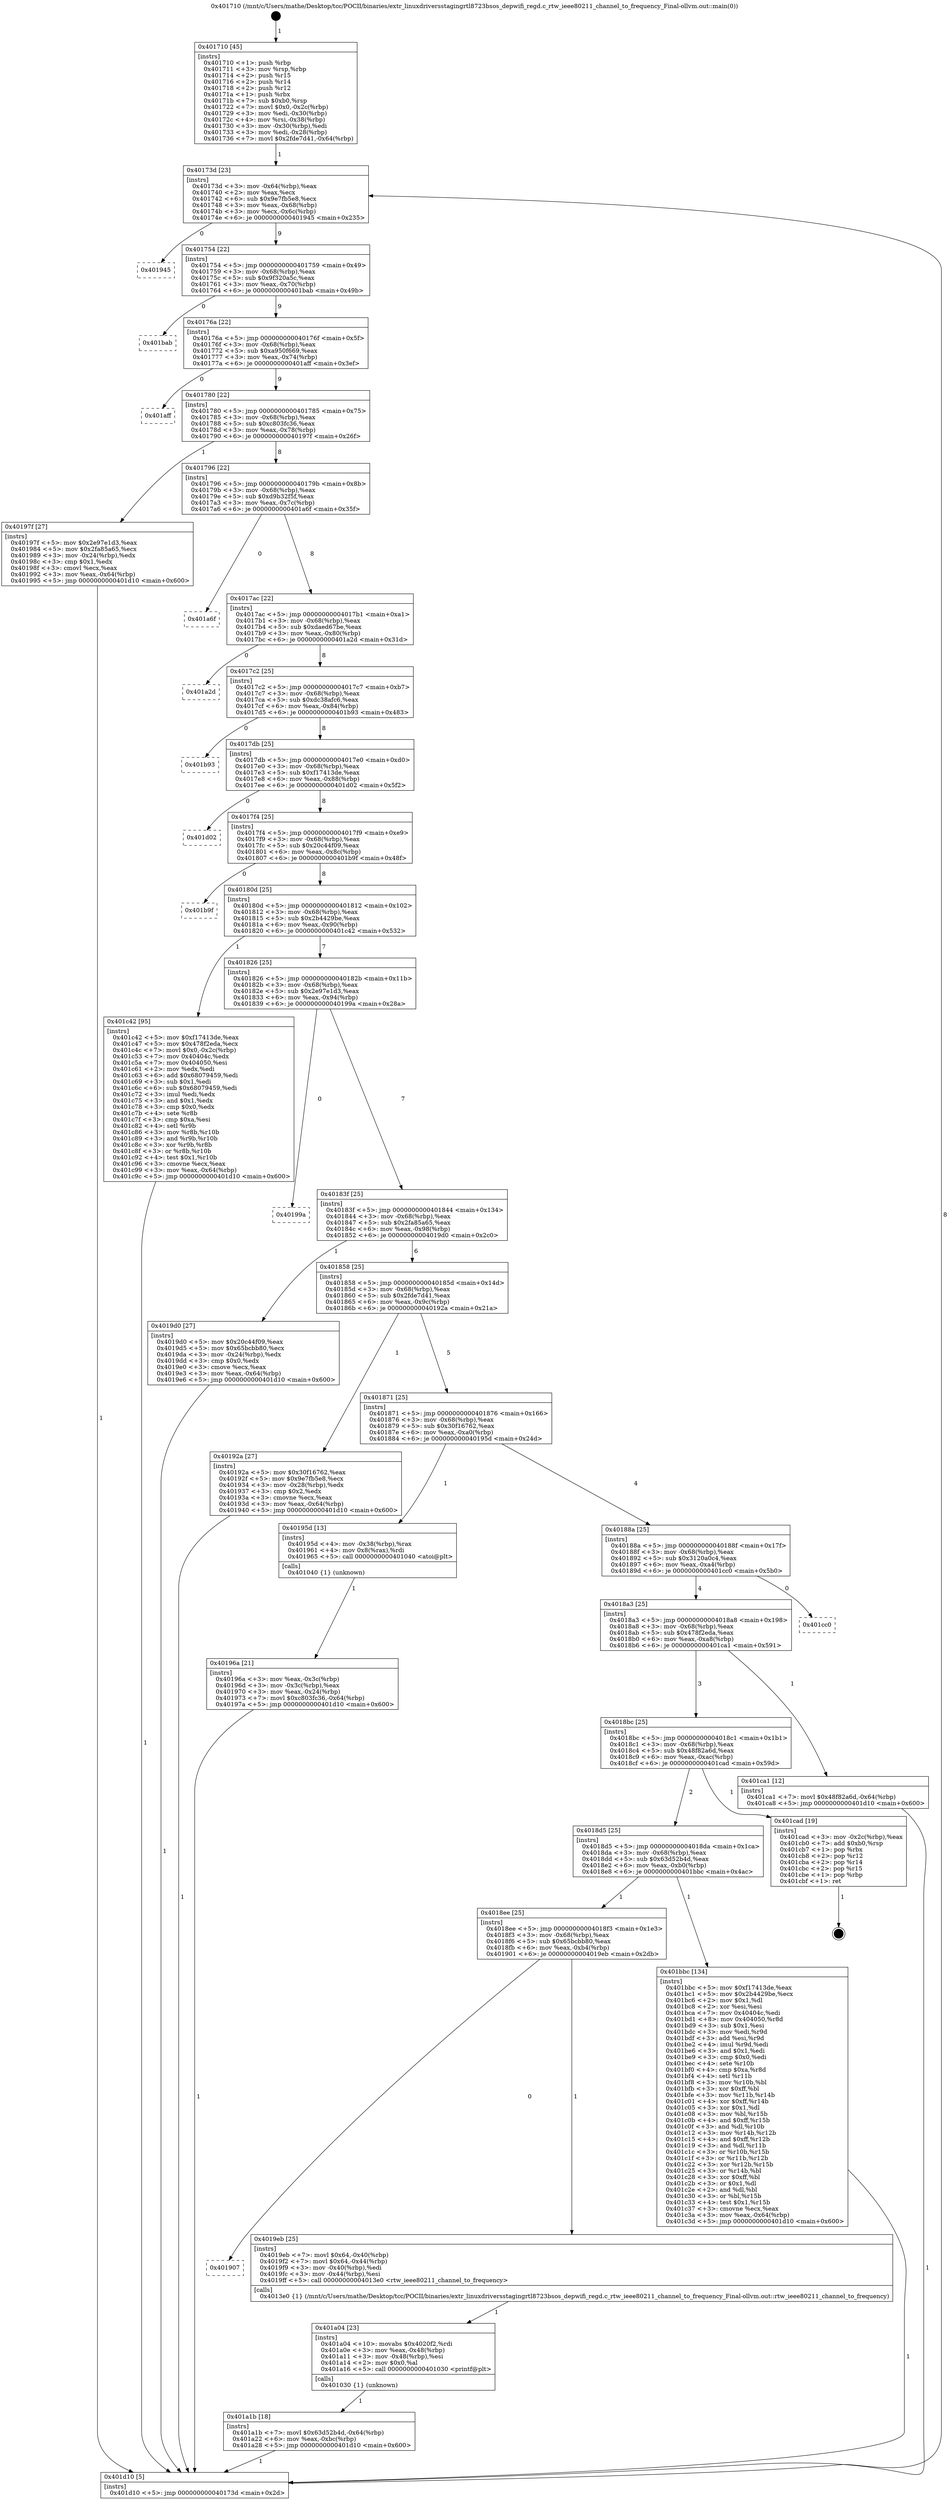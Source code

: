 digraph "0x401710" {
  label = "0x401710 (/mnt/c/Users/mathe/Desktop/tcc/POCII/binaries/extr_linuxdriversstagingrtl8723bsos_depwifi_regd.c_rtw_ieee80211_channel_to_frequency_Final-ollvm.out::main(0))"
  labelloc = "t"
  node[shape=record]

  Entry [label="",width=0.3,height=0.3,shape=circle,fillcolor=black,style=filled]
  "0x40173d" [label="{
     0x40173d [23]\l
     | [instrs]\l
     &nbsp;&nbsp;0x40173d \<+3\>: mov -0x64(%rbp),%eax\l
     &nbsp;&nbsp;0x401740 \<+2\>: mov %eax,%ecx\l
     &nbsp;&nbsp;0x401742 \<+6\>: sub $0x9e7fb5e8,%ecx\l
     &nbsp;&nbsp;0x401748 \<+3\>: mov %eax,-0x68(%rbp)\l
     &nbsp;&nbsp;0x40174b \<+3\>: mov %ecx,-0x6c(%rbp)\l
     &nbsp;&nbsp;0x40174e \<+6\>: je 0000000000401945 \<main+0x235\>\l
  }"]
  "0x401945" [label="{
     0x401945\l
  }", style=dashed]
  "0x401754" [label="{
     0x401754 [22]\l
     | [instrs]\l
     &nbsp;&nbsp;0x401754 \<+5\>: jmp 0000000000401759 \<main+0x49\>\l
     &nbsp;&nbsp;0x401759 \<+3\>: mov -0x68(%rbp),%eax\l
     &nbsp;&nbsp;0x40175c \<+5\>: sub $0x9f320a5c,%eax\l
     &nbsp;&nbsp;0x401761 \<+3\>: mov %eax,-0x70(%rbp)\l
     &nbsp;&nbsp;0x401764 \<+6\>: je 0000000000401bab \<main+0x49b\>\l
  }"]
  Exit [label="",width=0.3,height=0.3,shape=circle,fillcolor=black,style=filled,peripheries=2]
  "0x401bab" [label="{
     0x401bab\l
  }", style=dashed]
  "0x40176a" [label="{
     0x40176a [22]\l
     | [instrs]\l
     &nbsp;&nbsp;0x40176a \<+5\>: jmp 000000000040176f \<main+0x5f\>\l
     &nbsp;&nbsp;0x40176f \<+3\>: mov -0x68(%rbp),%eax\l
     &nbsp;&nbsp;0x401772 \<+5\>: sub $0xa950f669,%eax\l
     &nbsp;&nbsp;0x401777 \<+3\>: mov %eax,-0x74(%rbp)\l
     &nbsp;&nbsp;0x40177a \<+6\>: je 0000000000401aff \<main+0x3ef\>\l
  }"]
  "0x401a1b" [label="{
     0x401a1b [18]\l
     | [instrs]\l
     &nbsp;&nbsp;0x401a1b \<+7\>: movl $0x63d52b4d,-0x64(%rbp)\l
     &nbsp;&nbsp;0x401a22 \<+6\>: mov %eax,-0xbc(%rbp)\l
     &nbsp;&nbsp;0x401a28 \<+5\>: jmp 0000000000401d10 \<main+0x600\>\l
  }"]
  "0x401aff" [label="{
     0x401aff\l
  }", style=dashed]
  "0x401780" [label="{
     0x401780 [22]\l
     | [instrs]\l
     &nbsp;&nbsp;0x401780 \<+5\>: jmp 0000000000401785 \<main+0x75\>\l
     &nbsp;&nbsp;0x401785 \<+3\>: mov -0x68(%rbp),%eax\l
     &nbsp;&nbsp;0x401788 \<+5\>: sub $0xc803fc36,%eax\l
     &nbsp;&nbsp;0x40178d \<+3\>: mov %eax,-0x78(%rbp)\l
     &nbsp;&nbsp;0x401790 \<+6\>: je 000000000040197f \<main+0x26f\>\l
  }"]
  "0x401a04" [label="{
     0x401a04 [23]\l
     | [instrs]\l
     &nbsp;&nbsp;0x401a04 \<+10\>: movabs $0x4020f2,%rdi\l
     &nbsp;&nbsp;0x401a0e \<+3\>: mov %eax,-0x48(%rbp)\l
     &nbsp;&nbsp;0x401a11 \<+3\>: mov -0x48(%rbp),%esi\l
     &nbsp;&nbsp;0x401a14 \<+2\>: mov $0x0,%al\l
     &nbsp;&nbsp;0x401a16 \<+5\>: call 0000000000401030 \<printf@plt\>\l
     | [calls]\l
     &nbsp;&nbsp;0x401030 \{1\} (unknown)\l
  }"]
  "0x40197f" [label="{
     0x40197f [27]\l
     | [instrs]\l
     &nbsp;&nbsp;0x40197f \<+5\>: mov $0x2e97e1d3,%eax\l
     &nbsp;&nbsp;0x401984 \<+5\>: mov $0x2fa85a65,%ecx\l
     &nbsp;&nbsp;0x401989 \<+3\>: mov -0x24(%rbp),%edx\l
     &nbsp;&nbsp;0x40198c \<+3\>: cmp $0x1,%edx\l
     &nbsp;&nbsp;0x40198f \<+3\>: cmovl %ecx,%eax\l
     &nbsp;&nbsp;0x401992 \<+3\>: mov %eax,-0x64(%rbp)\l
     &nbsp;&nbsp;0x401995 \<+5\>: jmp 0000000000401d10 \<main+0x600\>\l
  }"]
  "0x401796" [label="{
     0x401796 [22]\l
     | [instrs]\l
     &nbsp;&nbsp;0x401796 \<+5\>: jmp 000000000040179b \<main+0x8b\>\l
     &nbsp;&nbsp;0x40179b \<+3\>: mov -0x68(%rbp),%eax\l
     &nbsp;&nbsp;0x40179e \<+5\>: sub $0xd9b32f5f,%eax\l
     &nbsp;&nbsp;0x4017a3 \<+3\>: mov %eax,-0x7c(%rbp)\l
     &nbsp;&nbsp;0x4017a6 \<+6\>: je 0000000000401a6f \<main+0x35f\>\l
  }"]
  "0x401907" [label="{
     0x401907\l
  }", style=dashed]
  "0x401a6f" [label="{
     0x401a6f\l
  }", style=dashed]
  "0x4017ac" [label="{
     0x4017ac [22]\l
     | [instrs]\l
     &nbsp;&nbsp;0x4017ac \<+5\>: jmp 00000000004017b1 \<main+0xa1\>\l
     &nbsp;&nbsp;0x4017b1 \<+3\>: mov -0x68(%rbp),%eax\l
     &nbsp;&nbsp;0x4017b4 \<+5\>: sub $0xdaed67be,%eax\l
     &nbsp;&nbsp;0x4017b9 \<+3\>: mov %eax,-0x80(%rbp)\l
     &nbsp;&nbsp;0x4017bc \<+6\>: je 0000000000401a2d \<main+0x31d\>\l
  }"]
  "0x4019eb" [label="{
     0x4019eb [25]\l
     | [instrs]\l
     &nbsp;&nbsp;0x4019eb \<+7\>: movl $0x64,-0x40(%rbp)\l
     &nbsp;&nbsp;0x4019f2 \<+7\>: movl $0x64,-0x44(%rbp)\l
     &nbsp;&nbsp;0x4019f9 \<+3\>: mov -0x40(%rbp),%edi\l
     &nbsp;&nbsp;0x4019fc \<+3\>: mov -0x44(%rbp),%esi\l
     &nbsp;&nbsp;0x4019ff \<+5\>: call 00000000004013e0 \<rtw_ieee80211_channel_to_frequency\>\l
     | [calls]\l
     &nbsp;&nbsp;0x4013e0 \{1\} (/mnt/c/Users/mathe/Desktop/tcc/POCII/binaries/extr_linuxdriversstagingrtl8723bsos_depwifi_regd.c_rtw_ieee80211_channel_to_frequency_Final-ollvm.out::rtw_ieee80211_channel_to_frequency)\l
  }"]
  "0x401a2d" [label="{
     0x401a2d\l
  }", style=dashed]
  "0x4017c2" [label="{
     0x4017c2 [25]\l
     | [instrs]\l
     &nbsp;&nbsp;0x4017c2 \<+5\>: jmp 00000000004017c7 \<main+0xb7\>\l
     &nbsp;&nbsp;0x4017c7 \<+3\>: mov -0x68(%rbp),%eax\l
     &nbsp;&nbsp;0x4017ca \<+5\>: sub $0xdc38afc6,%eax\l
     &nbsp;&nbsp;0x4017cf \<+6\>: mov %eax,-0x84(%rbp)\l
     &nbsp;&nbsp;0x4017d5 \<+6\>: je 0000000000401b93 \<main+0x483\>\l
  }"]
  "0x4018ee" [label="{
     0x4018ee [25]\l
     | [instrs]\l
     &nbsp;&nbsp;0x4018ee \<+5\>: jmp 00000000004018f3 \<main+0x1e3\>\l
     &nbsp;&nbsp;0x4018f3 \<+3\>: mov -0x68(%rbp),%eax\l
     &nbsp;&nbsp;0x4018f6 \<+5\>: sub $0x65bcbb80,%eax\l
     &nbsp;&nbsp;0x4018fb \<+6\>: mov %eax,-0xb4(%rbp)\l
     &nbsp;&nbsp;0x401901 \<+6\>: je 00000000004019eb \<main+0x2db\>\l
  }"]
  "0x401b93" [label="{
     0x401b93\l
  }", style=dashed]
  "0x4017db" [label="{
     0x4017db [25]\l
     | [instrs]\l
     &nbsp;&nbsp;0x4017db \<+5\>: jmp 00000000004017e0 \<main+0xd0\>\l
     &nbsp;&nbsp;0x4017e0 \<+3\>: mov -0x68(%rbp),%eax\l
     &nbsp;&nbsp;0x4017e3 \<+5\>: sub $0xf17413de,%eax\l
     &nbsp;&nbsp;0x4017e8 \<+6\>: mov %eax,-0x88(%rbp)\l
     &nbsp;&nbsp;0x4017ee \<+6\>: je 0000000000401d02 \<main+0x5f2\>\l
  }"]
  "0x401bbc" [label="{
     0x401bbc [134]\l
     | [instrs]\l
     &nbsp;&nbsp;0x401bbc \<+5\>: mov $0xf17413de,%eax\l
     &nbsp;&nbsp;0x401bc1 \<+5\>: mov $0x2b4429be,%ecx\l
     &nbsp;&nbsp;0x401bc6 \<+2\>: mov $0x1,%dl\l
     &nbsp;&nbsp;0x401bc8 \<+2\>: xor %esi,%esi\l
     &nbsp;&nbsp;0x401bca \<+7\>: mov 0x40404c,%edi\l
     &nbsp;&nbsp;0x401bd1 \<+8\>: mov 0x404050,%r8d\l
     &nbsp;&nbsp;0x401bd9 \<+3\>: sub $0x1,%esi\l
     &nbsp;&nbsp;0x401bdc \<+3\>: mov %edi,%r9d\l
     &nbsp;&nbsp;0x401bdf \<+3\>: add %esi,%r9d\l
     &nbsp;&nbsp;0x401be2 \<+4\>: imul %r9d,%edi\l
     &nbsp;&nbsp;0x401be6 \<+3\>: and $0x1,%edi\l
     &nbsp;&nbsp;0x401be9 \<+3\>: cmp $0x0,%edi\l
     &nbsp;&nbsp;0x401bec \<+4\>: sete %r10b\l
     &nbsp;&nbsp;0x401bf0 \<+4\>: cmp $0xa,%r8d\l
     &nbsp;&nbsp;0x401bf4 \<+4\>: setl %r11b\l
     &nbsp;&nbsp;0x401bf8 \<+3\>: mov %r10b,%bl\l
     &nbsp;&nbsp;0x401bfb \<+3\>: xor $0xff,%bl\l
     &nbsp;&nbsp;0x401bfe \<+3\>: mov %r11b,%r14b\l
     &nbsp;&nbsp;0x401c01 \<+4\>: xor $0xff,%r14b\l
     &nbsp;&nbsp;0x401c05 \<+3\>: xor $0x1,%dl\l
     &nbsp;&nbsp;0x401c08 \<+3\>: mov %bl,%r15b\l
     &nbsp;&nbsp;0x401c0b \<+4\>: and $0xff,%r15b\l
     &nbsp;&nbsp;0x401c0f \<+3\>: and %dl,%r10b\l
     &nbsp;&nbsp;0x401c12 \<+3\>: mov %r14b,%r12b\l
     &nbsp;&nbsp;0x401c15 \<+4\>: and $0xff,%r12b\l
     &nbsp;&nbsp;0x401c19 \<+3\>: and %dl,%r11b\l
     &nbsp;&nbsp;0x401c1c \<+3\>: or %r10b,%r15b\l
     &nbsp;&nbsp;0x401c1f \<+3\>: or %r11b,%r12b\l
     &nbsp;&nbsp;0x401c22 \<+3\>: xor %r12b,%r15b\l
     &nbsp;&nbsp;0x401c25 \<+3\>: or %r14b,%bl\l
     &nbsp;&nbsp;0x401c28 \<+3\>: xor $0xff,%bl\l
     &nbsp;&nbsp;0x401c2b \<+3\>: or $0x1,%dl\l
     &nbsp;&nbsp;0x401c2e \<+2\>: and %dl,%bl\l
     &nbsp;&nbsp;0x401c30 \<+3\>: or %bl,%r15b\l
     &nbsp;&nbsp;0x401c33 \<+4\>: test $0x1,%r15b\l
     &nbsp;&nbsp;0x401c37 \<+3\>: cmovne %ecx,%eax\l
     &nbsp;&nbsp;0x401c3a \<+3\>: mov %eax,-0x64(%rbp)\l
     &nbsp;&nbsp;0x401c3d \<+5\>: jmp 0000000000401d10 \<main+0x600\>\l
  }"]
  "0x401d02" [label="{
     0x401d02\l
  }", style=dashed]
  "0x4017f4" [label="{
     0x4017f4 [25]\l
     | [instrs]\l
     &nbsp;&nbsp;0x4017f4 \<+5\>: jmp 00000000004017f9 \<main+0xe9\>\l
     &nbsp;&nbsp;0x4017f9 \<+3\>: mov -0x68(%rbp),%eax\l
     &nbsp;&nbsp;0x4017fc \<+5\>: sub $0x20c44f09,%eax\l
     &nbsp;&nbsp;0x401801 \<+6\>: mov %eax,-0x8c(%rbp)\l
     &nbsp;&nbsp;0x401807 \<+6\>: je 0000000000401b9f \<main+0x48f\>\l
  }"]
  "0x4018d5" [label="{
     0x4018d5 [25]\l
     | [instrs]\l
     &nbsp;&nbsp;0x4018d5 \<+5\>: jmp 00000000004018da \<main+0x1ca\>\l
     &nbsp;&nbsp;0x4018da \<+3\>: mov -0x68(%rbp),%eax\l
     &nbsp;&nbsp;0x4018dd \<+5\>: sub $0x63d52b4d,%eax\l
     &nbsp;&nbsp;0x4018e2 \<+6\>: mov %eax,-0xb0(%rbp)\l
     &nbsp;&nbsp;0x4018e8 \<+6\>: je 0000000000401bbc \<main+0x4ac\>\l
  }"]
  "0x401b9f" [label="{
     0x401b9f\l
  }", style=dashed]
  "0x40180d" [label="{
     0x40180d [25]\l
     | [instrs]\l
     &nbsp;&nbsp;0x40180d \<+5\>: jmp 0000000000401812 \<main+0x102\>\l
     &nbsp;&nbsp;0x401812 \<+3\>: mov -0x68(%rbp),%eax\l
     &nbsp;&nbsp;0x401815 \<+5\>: sub $0x2b4429be,%eax\l
     &nbsp;&nbsp;0x40181a \<+6\>: mov %eax,-0x90(%rbp)\l
     &nbsp;&nbsp;0x401820 \<+6\>: je 0000000000401c42 \<main+0x532\>\l
  }"]
  "0x401cad" [label="{
     0x401cad [19]\l
     | [instrs]\l
     &nbsp;&nbsp;0x401cad \<+3\>: mov -0x2c(%rbp),%eax\l
     &nbsp;&nbsp;0x401cb0 \<+7\>: add $0xb0,%rsp\l
     &nbsp;&nbsp;0x401cb7 \<+1\>: pop %rbx\l
     &nbsp;&nbsp;0x401cb8 \<+2\>: pop %r12\l
     &nbsp;&nbsp;0x401cba \<+2\>: pop %r14\l
     &nbsp;&nbsp;0x401cbc \<+2\>: pop %r15\l
     &nbsp;&nbsp;0x401cbe \<+1\>: pop %rbp\l
     &nbsp;&nbsp;0x401cbf \<+1\>: ret\l
  }"]
  "0x401c42" [label="{
     0x401c42 [95]\l
     | [instrs]\l
     &nbsp;&nbsp;0x401c42 \<+5\>: mov $0xf17413de,%eax\l
     &nbsp;&nbsp;0x401c47 \<+5\>: mov $0x478f2eda,%ecx\l
     &nbsp;&nbsp;0x401c4c \<+7\>: movl $0x0,-0x2c(%rbp)\l
     &nbsp;&nbsp;0x401c53 \<+7\>: mov 0x40404c,%edx\l
     &nbsp;&nbsp;0x401c5a \<+7\>: mov 0x404050,%esi\l
     &nbsp;&nbsp;0x401c61 \<+2\>: mov %edx,%edi\l
     &nbsp;&nbsp;0x401c63 \<+6\>: add $0x68079459,%edi\l
     &nbsp;&nbsp;0x401c69 \<+3\>: sub $0x1,%edi\l
     &nbsp;&nbsp;0x401c6c \<+6\>: sub $0x68079459,%edi\l
     &nbsp;&nbsp;0x401c72 \<+3\>: imul %edi,%edx\l
     &nbsp;&nbsp;0x401c75 \<+3\>: and $0x1,%edx\l
     &nbsp;&nbsp;0x401c78 \<+3\>: cmp $0x0,%edx\l
     &nbsp;&nbsp;0x401c7b \<+4\>: sete %r8b\l
     &nbsp;&nbsp;0x401c7f \<+3\>: cmp $0xa,%esi\l
     &nbsp;&nbsp;0x401c82 \<+4\>: setl %r9b\l
     &nbsp;&nbsp;0x401c86 \<+3\>: mov %r8b,%r10b\l
     &nbsp;&nbsp;0x401c89 \<+3\>: and %r9b,%r10b\l
     &nbsp;&nbsp;0x401c8c \<+3\>: xor %r9b,%r8b\l
     &nbsp;&nbsp;0x401c8f \<+3\>: or %r8b,%r10b\l
     &nbsp;&nbsp;0x401c92 \<+4\>: test $0x1,%r10b\l
     &nbsp;&nbsp;0x401c96 \<+3\>: cmovne %ecx,%eax\l
     &nbsp;&nbsp;0x401c99 \<+3\>: mov %eax,-0x64(%rbp)\l
     &nbsp;&nbsp;0x401c9c \<+5\>: jmp 0000000000401d10 \<main+0x600\>\l
  }"]
  "0x401826" [label="{
     0x401826 [25]\l
     | [instrs]\l
     &nbsp;&nbsp;0x401826 \<+5\>: jmp 000000000040182b \<main+0x11b\>\l
     &nbsp;&nbsp;0x40182b \<+3\>: mov -0x68(%rbp),%eax\l
     &nbsp;&nbsp;0x40182e \<+5\>: sub $0x2e97e1d3,%eax\l
     &nbsp;&nbsp;0x401833 \<+6\>: mov %eax,-0x94(%rbp)\l
     &nbsp;&nbsp;0x401839 \<+6\>: je 000000000040199a \<main+0x28a\>\l
  }"]
  "0x4018bc" [label="{
     0x4018bc [25]\l
     | [instrs]\l
     &nbsp;&nbsp;0x4018bc \<+5\>: jmp 00000000004018c1 \<main+0x1b1\>\l
     &nbsp;&nbsp;0x4018c1 \<+3\>: mov -0x68(%rbp),%eax\l
     &nbsp;&nbsp;0x4018c4 \<+5\>: sub $0x48f82a6d,%eax\l
     &nbsp;&nbsp;0x4018c9 \<+6\>: mov %eax,-0xac(%rbp)\l
     &nbsp;&nbsp;0x4018cf \<+6\>: je 0000000000401cad \<main+0x59d\>\l
  }"]
  "0x40199a" [label="{
     0x40199a\l
  }", style=dashed]
  "0x40183f" [label="{
     0x40183f [25]\l
     | [instrs]\l
     &nbsp;&nbsp;0x40183f \<+5\>: jmp 0000000000401844 \<main+0x134\>\l
     &nbsp;&nbsp;0x401844 \<+3\>: mov -0x68(%rbp),%eax\l
     &nbsp;&nbsp;0x401847 \<+5\>: sub $0x2fa85a65,%eax\l
     &nbsp;&nbsp;0x40184c \<+6\>: mov %eax,-0x98(%rbp)\l
     &nbsp;&nbsp;0x401852 \<+6\>: je 00000000004019d0 \<main+0x2c0\>\l
  }"]
  "0x401ca1" [label="{
     0x401ca1 [12]\l
     | [instrs]\l
     &nbsp;&nbsp;0x401ca1 \<+7\>: movl $0x48f82a6d,-0x64(%rbp)\l
     &nbsp;&nbsp;0x401ca8 \<+5\>: jmp 0000000000401d10 \<main+0x600\>\l
  }"]
  "0x4019d0" [label="{
     0x4019d0 [27]\l
     | [instrs]\l
     &nbsp;&nbsp;0x4019d0 \<+5\>: mov $0x20c44f09,%eax\l
     &nbsp;&nbsp;0x4019d5 \<+5\>: mov $0x65bcbb80,%ecx\l
     &nbsp;&nbsp;0x4019da \<+3\>: mov -0x24(%rbp),%edx\l
     &nbsp;&nbsp;0x4019dd \<+3\>: cmp $0x0,%edx\l
     &nbsp;&nbsp;0x4019e0 \<+3\>: cmove %ecx,%eax\l
     &nbsp;&nbsp;0x4019e3 \<+3\>: mov %eax,-0x64(%rbp)\l
     &nbsp;&nbsp;0x4019e6 \<+5\>: jmp 0000000000401d10 \<main+0x600\>\l
  }"]
  "0x401858" [label="{
     0x401858 [25]\l
     | [instrs]\l
     &nbsp;&nbsp;0x401858 \<+5\>: jmp 000000000040185d \<main+0x14d\>\l
     &nbsp;&nbsp;0x40185d \<+3\>: mov -0x68(%rbp),%eax\l
     &nbsp;&nbsp;0x401860 \<+5\>: sub $0x2fde7d41,%eax\l
     &nbsp;&nbsp;0x401865 \<+6\>: mov %eax,-0x9c(%rbp)\l
     &nbsp;&nbsp;0x40186b \<+6\>: je 000000000040192a \<main+0x21a\>\l
  }"]
  "0x4018a3" [label="{
     0x4018a3 [25]\l
     | [instrs]\l
     &nbsp;&nbsp;0x4018a3 \<+5\>: jmp 00000000004018a8 \<main+0x198\>\l
     &nbsp;&nbsp;0x4018a8 \<+3\>: mov -0x68(%rbp),%eax\l
     &nbsp;&nbsp;0x4018ab \<+5\>: sub $0x478f2eda,%eax\l
     &nbsp;&nbsp;0x4018b0 \<+6\>: mov %eax,-0xa8(%rbp)\l
     &nbsp;&nbsp;0x4018b6 \<+6\>: je 0000000000401ca1 \<main+0x591\>\l
  }"]
  "0x40192a" [label="{
     0x40192a [27]\l
     | [instrs]\l
     &nbsp;&nbsp;0x40192a \<+5\>: mov $0x30f16762,%eax\l
     &nbsp;&nbsp;0x40192f \<+5\>: mov $0x9e7fb5e8,%ecx\l
     &nbsp;&nbsp;0x401934 \<+3\>: mov -0x28(%rbp),%edx\l
     &nbsp;&nbsp;0x401937 \<+3\>: cmp $0x2,%edx\l
     &nbsp;&nbsp;0x40193a \<+3\>: cmovne %ecx,%eax\l
     &nbsp;&nbsp;0x40193d \<+3\>: mov %eax,-0x64(%rbp)\l
     &nbsp;&nbsp;0x401940 \<+5\>: jmp 0000000000401d10 \<main+0x600\>\l
  }"]
  "0x401871" [label="{
     0x401871 [25]\l
     | [instrs]\l
     &nbsp;&nbsp;0x401871 \<+5\>: jmp 0000000000401876 \<main+0x166\>\l
     &nbsp;&nbsp;0x401876 \<+3\>: mov -0x68(%rbp),%eax\l
     &nbsp;&nbsp;0x401879 \<+5\>: sub $0x30f16762,%eax\l
     &nbsp;&nbsp;0x40187e \<+6\>: mov %eax,-0xa0(%rbp)\l
     &nbsp;&nbsp;0x401884 \<+6\>: je 000000000040195d \<main+0x24d\>\l
  }"]
  "0x401d10" [label="{
     0x401d10 [5]\l
     | [instrs]\l
     &nbsp;&nbsp;0x401d10 \<+5\>: jmp 000000000040173d \<main+0x2d\>\l
  }"]
  "0x401710" [label="{
     0x401710 [45]\l
     | [instrs]\l
     &nbsp;&nbsp;0x401710 \<+1\>: push %rbp\l
     &nbsp;&nbsp;0x401711 \<+3\>: mov %rsp,%rbp\l
     &nbsp;&nbsp;0x401714 \<+2\>: push %r15\l
     &nbsp;&nbsp;0x401716 \<+2\>: push %r14\l
     &nbsp;&nbsp;0x401718 \<+2\>: push %r12\l
     &nbsp;&nbsp;0x40171a \<+1\>: push %rbx\l
     &nbsp;&nbsp;0x40171b \<+7\>: sub $0xb0,%rsp\l
     &nbsp;&nbsp;0x401722 \<+7\>: movl $0x0,-0x2c(%rbp)\l
     &nbsp;&nbsp;0x401729 \<+3\>: mov %edi,-0x30(%rbp)\l
     &nbsp;&nbsp;0x40172c \<+4\>: mov %rsi,-0x38(%rbp)\l
     &nbsp;&nbsp;0x401730 \<+3\>: mov -0x30(%rbp),%edi\l
     &nbsp;&nbsp;0x401733 \<+3\>: mov %edi,-0x28(%rbp)\l
     &nbsp;&nbsp;0x401736 \<+7\>: movl $0x2fde7d41,-0x64(%rbp)\l
  }"]
  "0x401cc0" [label="{
     0x401cc0\l
  }", style=dashed]
  "0x40195d" [label="{
     0x40195d [13]\l
     | [instrs]\l
     &nbsp;&nbsp;0x40195d \<+4\>: mov -0x38(%rbp),%rax\l
     &nbsp;&nbsp;0x401961 \<+4\>: mov 0x8(%rax),%rdi\l
     &nbsp;&nbsp;0x401965 \<+5\>: call 0000000000401040 \<atoi@plt\>\l
     | [calls]\l
     &nbsp;&nbsp;0x401040 \{1\} (unknown)\l
  }"]
  "0x40188a" [label="{
     0x40188a [25]\l
     | [instrs]\l
     &nbsp;&nbsp;0x40188a \<+5\>: jmp 000000000040188f \<main+0x17f\>\l
     &nbsp;&nbsp;0x40188f \<+3\>: mov -0x68(%rbp),%eax\l
     &nbsp;&nbsp;0x401892 \<+5\>: sub $0x3120a0c4,%eax\l
     &nbsp;&nbsp;0x401897 \<+6\>: mov %eax,-0xa4(%rbp)\l
     &nbsp;&nbsp;0x40189d \<+6\>: je 0000000000401cc0 \<main+0x5b0\>\l
  }"]
  "0x40196a" [label="{
     0x40196a [21]\l
     | [instrs]\l
     &nbsp;&nbsp;0x40196a \<+3\>: mov %eax,-0x3c(%rbp)\l
     &nbsp;&nbsp;0x40196d \<+3\>: mov -0x3c(%rbp),%eax\l
     &nbsp;&nbsp;0x401970 \<+3\>: mov %eax,-0x24(%rbp)\l
     &nbsp;&nbsp;0x401973 \<+7\>: movl $0xc803fc36,-0x64(%rbp)\l
     &nbsp;&nbsp;0x40197a \<+5\>: jmp 0000000000401d10 \<main+0x600\>\l
  }"]
  Entry -> "0x401710" [label=" 1"]
  "0x40173d" -> "0x401945" [label=" 0"]
  "0x40173d" -> "0x401754" [label=" 9"]
  "0x401cad" -> Exit [label=" 1"]
  "0x401754" -> "0x401bab" [label=" 0"]
  "0x401754" -> "0x40176a" [label=" 9"]
  "0x401ca1" -> "0x401d10" [label=" 1"]
  "0x40176a" -> "0x401aff" [label=" 0"]
  "0x40176a" -> "0x401780" [label=" 9"]
  "0x401c42" -> "0x401d10" [label=" 1"]
  "0x401780" -> "0x40197f" [label=" 1"]
  "0x401780" -> "0x401796" [label=" 8"]
  "0x401bbc" -> "0x401d10" [label=" 1"]
  "0x401796" -> "0x401a6f" [label=" 0"]
  "0x401796" -> "0x4017ac" [label=" 8"]
  "0x401a1b" -> "0x401d10" [label=" 1"]
  "0x4017ac" -> "0x401a2d" [label=" 0"]
  "0x4017ac" -> "0x4017c2" [label=" 8"]
  "0x401a04" -> "0x401a1b" [label=" 1"]
  "0x4017c2" -> "0x401b93" [label=" 0"]
  "0x4017c2" -> "0x4017db" [label=" 8"]
  "0x4018ee" -> "0x401907" [label=" 0"]
  "0x4017db" -> "0x401d02" [label=" 0"]
  "0x4017db" -> "0x4017f4" [label=" 8"]
  "0x4018ee" -> "0x4019eb" [label=" 1"]
  "0x4017f4" -> "0x401b9f" [label=" 0"]
  "0x4017f4" -> "0x40180d" [label=" 8"]
  "0x4018d5" -> "0x4018ee" [label=" 1"]
  "0x40180d" -> "0x401c42" [label=" 1"]
  "0x40180d" -> "0x401826" [label=" 7"]
  "0x4018d5" -> "0x401bbc" [label=" 1"]
  "0x401826" -> "0x40199a" [label=" 0"]
  "0x401826" -> "0x40183f" [label=" 7"]
  "0x4018bc" -> "0x4018d5" [label=" 2"]
  "0x40183f" -> "0x4019d0" [label=" 1"]
  "0x40183f" -> "0x401858" [label=" 6"]
  "0x4018bc" -> "0x401cad" [label=" 1"]
  "0x401858" -> "0x40192a" [label=" 1"]
  "0x401858" -> "0x401871" [label=" 5"]
  "0x40192a" -> "0x401d10" [label=" 1"]
  "0x401710" -> "0x40173d" [label=" 1"]
  "0x401d10" -> "0x40173d" [label=" 8"]
  "0x4018a3" -> "0x4018bc" [label=" 3"]
  "0x401871" -> "0x40195d" [label=" 1"]
  "0x401871" -> "0x40188a" [label=" 4"]
  "0x40195d" -> "0x40196a" [label=" 1"]
  "0x40196a" -> "0x401d10" [label=" 1"]
  "0x40197f" -> "0x401d10" [label=" 1"]
  "0x4019d0" -> "0x401d10" [label=" 1"]
  "0x4018a3" -> "0x401ca1" [label=" 1"]
  "0x40188a" -> "0x401cc0" [label=" 0"]
  "0x40188a" -> "0x4018a3" [label=" 4"]
  "0x4019eb" -> "0x401a04" [label=" 1"]
}
